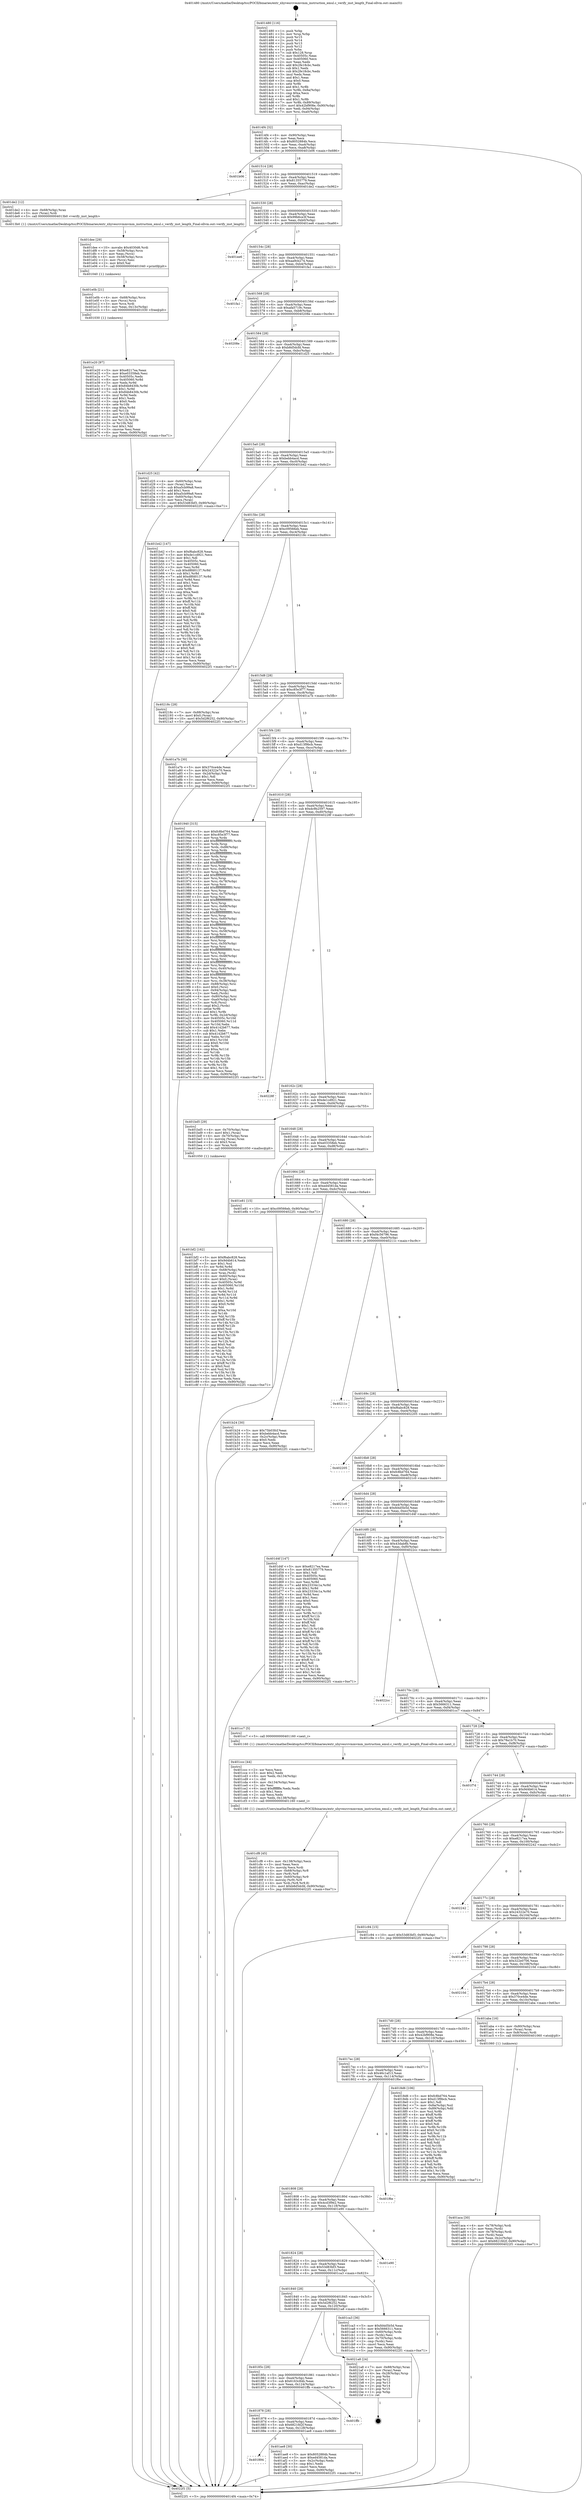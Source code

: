 digraph "0x401480" {
  label = "0x401480 (/mnt/c/Users/mathe/Desktop/tcc/POCII/binaries/extr_xhyvesrcvmmvmm_instruction_emul.c_verify_inst_length_Final-ollvm.out::main(0))"
  labelloc = "t"
  node[shape=record]

  Entry [label="",width=0.3,height=0.3,shape=circle,fillcolor=black,style=filled]
  "0x4014f4" [label="{
     0x4014f4 [32]\l
     | [instrs]\l
     &nbsp;&nbsp;0x4014f4 \<+6\>: mov -0x90(%rbp),%eax\l
     &nbsp;&nbsp;0x4014fa \<+2\>: mov %eax,%ecx\l
     &nbsp;&nbsp;0x4014fc \<+6\>: sub $0x8052884b,%ecx\l
     &nbsp;&nbsp;0x401502 \<+6\>: mov %eax,-0xa4(%rbp)\l
     &nbsp;&nbsp;0x401508 \<+6\>: mov %ecx,-0xa8(%rbp)\l
     &nbsp;&nbsp;0x40150e \<+6\>: je 0000000000401b06 \<main+0x686\>\l
  }"]
  "0x401b06" [label="{
     0x401b06\l
  }", style=dashed]
  "0x401514" [label="{
     0x401514 [28]\l
     | [instrs]\l
     &nbsp;&nbsp;0x401514 \<+5\>: jmp 0000000000401519 \<main+0x99\>\l
     &nbsp;&nbsp;0x401519 \<+6\>: mov -0xa4(%rbp),%eax\l
     &nbsp;&nbsp;0x40151f \<+5\>: sub $0x81355779,%eax\l
     &nbsp;&nbsp;0x401524 \<+6\>: mov %eax,-0xac(%rbp)\l
     &nbsp;&nbsp;0x40152a \<+6\>: je 0000000000401de2 \<main+0x962\>\l
  }"]
  Exit [label="",width=0.3,height=0.3,shape=circle,fillcolor=black,style=filled,peripheries=2]
  "0x401de2" [label="{
     0x401de2 [12]\l
     | [instrs]\l
     &nbsp;&nbsp;0x401de2 \<+4\>: mov -0x68(%rbp),%rax\l
     &nbsp;&nbsp;0x401de6 \<+3\>: mov (%rax),%rdi\l
     &nbsp;&nbsp;0x401de9 \<+5\>: call 00000000004013b0 \<verify_inst_length\>\l
     | [calls]\l
     &nbsp;&nbsp;0x4013b0 \{1\} (/mnt/c/Users/mathe/Desktop/tcc/POCII/binaries/extr_xhyvesrcvmmvmm_instruction_emul.c_verify_inst_length_Final-ollvm.out::verify_inst_length)\l
  }"]
  "0x401530" [label="{
     0x401530 [28]\l
     | [instrs]\l
     &nbsp;&nbsp;0x401530 \<+5\>: jmp 0000000000401535 \<main+0xb5\>\l
     &nbsp;&nbsp;0x401535 \<+6\>: mov -0xa4(%rbp),%eax\l
     &nbsp;&nbsp;0x40153b \<+5\>: sub $0x99b6ce3f,%eax\l
     &nbsp;&nbsp;0x401540 \<+6\>: mov %eax,-0xb0(%rbp)\l
     &nbsp;&nbsp;0x401546 \<+6\>: je 0000000000401ee6 \<main+0xa66\>\l
  }"]
  "0x401e20" [label="{
     0x401e20 [97]\l
     | [instrs]\l
     &nbsp;&nbsp;0x401e20 \<+5\>: mov $0xe8217ea,%eax\l
     &nbsp;&nbsp;0x401e25 \<+5\>: mov $0xe03358eb,%esi\l
     &nbsp;&nbsp;0x401e2a \<+7\>: mov 0x40505c,%edx\l
     &nbsp;&nbsp;0x401e31 \<+8\>: mov 0x405060,%r8d\l
     &nbsp;&nbsp;0x401e39 \<+3\>: mov %edx,%r9d\l
     &nbsp;&nbsp;0x401e3c \<+7\>: add $0x84b8430b,%r9d\l
     &nbsp;&nbsp;0x401e43 \<+4\>: sub $0x1,%r9d\l
     &nbsp;&nbsp;0x401e47 \<+7\>: sub $0x84b8430b,%r9d\l
     &nbsp;&nbsp;0x401e4e \<+4\>: imul %r9d,%edx\l
     &nbsp;&nbsp;0x401e52 \<+3\>: and $0x1,%edx\l
     &nbsp;&nbsp;0x401e55 \<+3\>: cmp $0x0,%edx\l
     &nbsp;&nbsp;0x401e58 \<+4\>: sete %r10b\l
     &nbsp;&nbsp;0x401e5c \<+4\>: cmp $0xa,%r8d\l
     &nbsp;&nbsp;0x401e60 \<+4\>: setl %r11b\l
     &nbsp;&nbsp;0x401e64 \<+3\>: mov %r10b,%bl\l
     &nbsp;&nbsp;0x401e67 \<+3\>: and %r11b,%bl\l
     &nbsp;&nbsp;0x401e6a \<+3\>: xor %r11b,%r10b\l
     &nbsp;&nbsp;0x401e6d \<+3\>: or %r10b,%bl\l
     &nbsp;&nbsp;0x401e70 \<+3\>: test $0x1,%bl\l
     &nbsp;&nbsp;0x401e73 \<+3\>: cmovne %esi,%eax\l
     &nbsp;&nbsp;0x401e76 \<+6\>: mov %eax,-0x90(%rbp)\l
     &nbsp;&nbsp;0x401e7c \<+5\>: jmp 00000000004022f1 \<main+0xe71\>\l
  }"]
  "0x401ee6" [label="{
     0x401ee6\l
  }", style=dashed]
  "0x40154c" [label="{
     0x40154c [28]\l
     | [instrs]\l
     &nbsp;&nbsp;0x40154c \<+5\>: jmp 0000000000401551 \<main+0xd1\>\l
     &nbsp;&nbsp;0x401551 \<+6\>: mov -0xa4(%rbp),%eax\l
     &nbsp;&nbsp;0x401557 \<+5\>: sub $0xaa9cb274,%eax\l
     &nbsp;&nbsp;0x40155c \<+6\>: mov %eax,-0xb4(%rbp)\l
     &nbsp;&nbsp;0x401562 \<+6\>: je 0000000000401fa1 \<main+0xb21\>\l
  }"]
  "0x401e0b" [label="{
     0x401e0b [21]\l
     | [instrs]\l
     &nbsp;&nbsp;0x401e0b \<+4\>: mov -0x68(%rbp),%rcx\l
     &nbsp;&nbsp;0x401e0f \<+3\>: mov (%rcx),%rcx\l
     &nbsp;&nbsp;0x401e12 \<+3\>: mov %rcx,%rdi\l
     &nbsp;&nbsp;0x401e15 \<+6\>: mov %eax,-0x13c(%rbp)\l
     &nbsp;&nbsp;0x401e1b \<+5\>: call 0000000000401030 \<free@plt\>\l
     | [calls]\l
     &nbsp;&nbsp;0x401030 \{1\} (unknown)\l
  }"]
  "0x401fa1" [label="{
     0x401fa1\l
  }", style=dashed]
  "0x401568" [label="{
     0x401568 [28]\l
     | [instrs]\l
     &nbsp;&nbsp;0x401568 \<+5\>: jmp 000000000040156d \<main+0xed\>\l
     &nbsp;&nbsp;0x40156d \<+6\>: mov -0xa4(%rbp),%eax\l
     &nbsp;&nbsp;0x401573 \<+5\>: sub $0xafa5719c,%eax\l
     &nbsp;&nbsp;0x401578 \<+6\>: mov %eax,-0xb8(%rbp)\l
     &nbsp;&nbsp;0x40157e \<+6\>: je 000000000040208e \<main+0xc0e\>\l
  }"]
  "0x401dee" [label="{
     0x401dee [29]\l
     | [instrs]\l
     &nbsp;&nbsp;0x401dee \<+10\>: movabs $0x4030d6,%rdi\l
     &nbsp;&nbsp;0x401df8 \<+4\>: mov -0x58(%rbp),%rcx\l
     &nbsp;&nbsp;0x401dfc \<+2\>: mov %eax,(%rcx)\l
     &nbsp;&nbsp;0x401dfe \<+4\>: mov -0x58(%rbp),%rcx\l
     &nbsp;&nbsp;0x401e02 \<+2\>: mov (%rcx),%esi\l
     &nbsp;&nbsp;0x401e04 \<+2\>: mov $0x0,%al\l
     &nbsp;&nbsp;0x401e06 \<+5\>: call 0000000000401040 \<printf@plt\>\l
     | [calls]\l
     &nbsp;&nbsp;0x401040 \{1\} (unknown)\l
  }"]
  "0x40208e" [label="{
     0x40208e\l
  }", style=dashed]
  "0x401584" [label="{
     0x401584 [28]\l
     | [instrs]\l
     &nbsp;&nbsp;0x401584 \<+5\>: jmp 0000000000401589 \<main+0x109\>\l
     &nbsp;&nbsp;0x401589 \<+6\>: mov -0xa4(%rbp),%eax\l
     &nbsp;&nbsp;0x40158f \<+5\>: sub $0xb8d5dcfd,%eax\l
     &nbsp;&nbsp;0x401594 \<+6\>: mov %eax,-0xbc(%rbp)\l
     &nbsp;&nbsp;0x40159a \<+6\>: je 0000000000401d25 \<main+0x8a5\>\l
  }"]
  "0x401cf8" [label="{
     0x401cf8 [45]\l
     | [instrs]\l
     &nbsp;&nbsp;0x401cf8 \<+6\>: mov -0x138(%rbp),%ecx\l
     &nbsp;&nbsp;0x401cfe \<+3\>: imul %eax,%ecx\l
     &nbsp;&nbsp;0x401d01 \<+3\>: movslq %ecx,%rdi\l
     &nbsp;&nbsp;0x401d04 \<+4\>: mov -0x68(%rbp),%r8\l
     &nbsp;&nbsp;0x401d08 \<+3\>: mov (%r8),%r8\l
     &nbsp;&nbsp;0x401d0b \<+4\>: mov -0x60(%rbp),%r9\l
     &nbsp;&nbsp;0x401d0f \<+3\>: movslq (%r9),%r9\l
     &nbsp;&nbsp;0x401d12 \<+4\>: mov %rdi,(%r8,%r9,8)\l
     &nbsp;&nbsp;0x401d16 \<+10\>: movl $0xb8d5dcfd,-0x90(%rbp)\l
     &nbsp;&nbsp;0x401d20 \<+5\>: jmp 00000000004022f1 \<main+0xe71\>\l
  }"]
  "0x401d25" [label="{
     0x401d25 [42]\l
     | [instrs]\l
     &nbsp;&nbsp;0x401d25 \<+4\>: mov -0x60(%rbp),%rax\l
     &nbsp;&nbsp;0x401d29 \<+2\>: mov (%rax),%ecx\l
     &nbsp;&nbsp;0x401d2b \<+6\>: sub $0xa5cb99a8,%ecx\l
     &nbsp;&nbsp;0x401d31 \<+3\>: add $0x1,%ecx\l
     &nbsp;&nbsp;0x401d34 \<+6\>: add $0xa5cb99a8,%ecx\l
     &nbsp;&nbsp;0x401d3a \<+4\>: mov -0x60(%rbp),%rax\l
     &nbsp;&nbsp;0x401d3e \<+2\>: mov %ecx,(%rax)\l
     &nbsp;&nbsp;0x401d40 \<+10\>: movl $0x53d83bf3,-0x90(%rbp)\l
     &nbsp;&nbsp;0x401d4a \<+5\>: jmp 00000000004022f1 \<main+0xe71\>\l
  }"]
  "0x4015a0" [label="{
     0x4015a0 [28]\l
     | [instrs]\l
     &nbsp;&nbsp;0x4015a0 \<+5\>: jmp 00000000004015a5 \<main+0x125\>\l
     &nbsp;&nbsp;0x4015a5 \<+6\>: mov -0xa4(%rbp),%eax\l
     &nbsp;&nbsp;0x4015ab \<+5\>: sub $0xbebb4acd,%eax\l
     &nbsp;&nbsp;0x4015b0 \<+6\>: mov %eax,-0xc0(%rbp)\l
     &nbsp;&nbsp;0x4015b6 \<+6\>: je 0000000000401b42 \<main+0x6c2\>\l
  }"]
  "0x401ccc" [label="{
     0x401ccc [44]\l
     | [instrs]\l
     &nbsp;&nbsp;0x401ccc \<+2\>: xor %ecx,%ecx\l
     &nbsp;&nbsp;0x401cce \<+5\>: mov $0x2,%edx\l
     &nbsp;&nbsp;0x401cd3 \<+6\>: mov %edx,-0x134(%rbp)\l
     &nbsp;&nbsp;0x401cd9 \<+1\>: cltd\l
     &nbsp;&nbsp;0x401cda \<+6\>: mov -0x134(%rbp),%esi\l
     &nbsp;&nbsp;0x401ce0 \<+2\>: idiv %esi\l
     &nbsp;&nbsp;0x401ce2 \<+6\>: imul $0xfffffffe,%edx,%edx\l
     &nbsp;&nbsp;0x401ce8 \<+3\>: sub $0x1,%ecx\l
     &nbsp;&nbsp;0x401ceb \<+2\>: sub %ecx,%edx\l
     &nbsp;&nbsp;0x401ced \<+6\>: mov %edx,-0x138(%rbp)\l
     &nbsp;&nbsp;0x401cf3 \<+5\>: call 0000000000401160 \<next_i\>\l
     | [calls]\l
     &nbsp;&nbsp;0x401160 \{1\} (/mnt/c/Users/mathe/Desktop/tcc/POCII/binaries/extr_xhyvesrcvmmvmm_instruction_emul.c_verify_inst_length_Final-ollvm.out::next_i)\l
  }"]
  "0x401b42" [label="{
     0x401b42 [147]\l
     | [instrs]\l
     &nbsp;&nbsp;0x401b42 \<+5\>: mov $0xf6abc828,%eax\l
     &nbsp;&nbsp;0x401b47 \<+5\>: mov $0xde1cd921,%ecx\l
     &nbsp;&nbsp;0x401b4c \<+2\>: mov $0x1,%dl\l
     &nbsp;&nbsp;0x401b4e \<+7\>: mov 0x40505c,%esi\l
     &nbsp;&nbsp;0x401b55 \<+7\>: mov 0x405060,%edi\l
     &nbsp;&nbsp;0x401b5c \<+3\>: mov %esi,%r8d\l
     &nbsp;&nbsp;0x401b5f \<+7\>: sub $0xd8fd0137,%r8d\l
     &nbsp;&nbsp;0x401b66 \<+4\>: sub $0x1,%r8d\l
     &nbsp;&nbsp;0x401b6a \<+7\>: add $0xd8fd0137,%r8d\l
     &nbsp;&nbsp;0x401b71 \<+4\>: imul %r8d,%esi\l
     &nbsp;&nbsp;0x401b75 \<+3\>: and $0x1,%esi\l
     &nbsp;&nbsp;0x401b78 \<+3\>: cmp $0x0,%esi\l
     &nbsp;&nbsp;0x401b7b \<+4\>: sete %r9b\l
     &nbsp;&nbsp;0x401b7f \<+3\>: cmp $0xa,%edi\l
     &nbsp;&nbsp;0x401b82 \<+4\>: setl %r10b\l
     &nbsp;&nbsp;0x401b86 \<+3\>: mov %r9b,%r11b\l
     &nbsp;&nbsp;0x401b89 \<+4\>: xor $0xff,%r11b\l
     &nbsp;&nbsp;0x401b8d \<+3\>: mov %r10b,%bl\l
     &nbsp;&nbsp;0x401b90 \<+3\>: xor $0xff,%bl\l
     &nbsp;&nbsp;0x401b93 \<+3\>: xor $0x0,%dl\l
     &nbsp;&nbsp;0x401b96 \<+3\>: mov %r11b,%r14b\l
     &nbsp;&nbsp;0x401b99 \<+4\>: and $0x0,%r14b\l
     &nbsp;&nbsp;0x401b9d \<+3\>: and %dl,%r9b\l
     &nbsp;&nbsp;0x401ba0 \<+3\>: mov %bl,%r15b\l
     &nbsp;&nbsp;0x401ba3 \<+4\>: and $0x0,%r15b\l
     &nbsp;&nbsp;0x401ba7 \<+3\>: and %dl,%r10b\l
     &nbsp;&nbsp;0x401baa \<+3\>: or %r9b,%r14b\l
     &nbsp;&nbsp;0x401bad \<+3\>: or %r10b,%r15b\l
     &nbsp;&nbsp;0x401bb0 \<+3\>: xor %r15b,%r14b\l
     &nbsp;&nbsp;0x401bb3 \<+3\>: or %bl,%r11b\l
     &nbsp;&nbsp;0x401bb6 \<+4\>: xor $0xff,%r11b\l
     &nbsp;&nbsp;0x401bba \<+3\>: or $0x0,%dl\l
     &nbsp;&nbsp;0x401bbd \<+3\>: and %dl,%r11b\l
     &nbsp;&nbsp;0x401bc0 \<+3\>: or %r11b,%r14b\l
     &nbsp;&nbsp;0x401bc3 \<+4\>: test $0x1,%r14b\l
     &nbsp;&nbsp;0x401bc7 \<+3\>: cmovne %ecx,%eax\l
     &nbsp;&nbsp;0x401bca \<+6\>: mov %eax,-0x90(%rbp)\l
     &nbsp;&nbsp;0x401bd0 \<+5\>: jmp 00000000004022f1 \<main+0xe71\>\l
  }"]
  "0x4015bc" [label="{
     0x4015bc [28]\l
     | [instrs]\l
     &nbsp;&nbsp;0x4015bc \<+5\>: jmp 00000000004015c1 \<main+0x141\>\l
     &nbsp;&nbsp;0x4015c1 \<+6\>: mov -0xa4(%rbp),%eax\l
     &nbsp;&nbsp;0x4015c7 \<+5\>: sub $0xc09566eb,%eax\l
     &nbsp;&nbsp;0x4015cc \<+6\>: mov %eax,-0xc4(%rbp)\l
     &nbsp;&nbsp;0x4015d2 \<+6\>: je 000000000040218c \<main+0xd0c\>\l
  }"]
  "0x401bf2" [label="{
     0x401bf2 [162]\l
     | [instrs]\l
     &nbsp;&nbsp;0x401bf2 \<+5\>: mov $0xf6abc828,%ecx\l
     &nbsp;&nbsp;0x401bf7 \<+5\>: mov $0x9d4b614,%edx\l
     &nbsp;&nbsp;0x401bfc \<+3\>: mov $0x1,%sil\l
     &nbsp;&nbsp;0x401bff \<+3\>: xor %r8d,%r8d\l
     &nbsp;&nbsp;0x401c02 \<+4\>: mov -0x68(%rbp),%rdi\l
     &nbsp;&nbsp;0x401c06 \<+3\>: mov %rax,(%rdi)\l
     &nbsp;&nbsp;0x401c09 \<+4\>: mov -0x60(%rbp),%rax\l
     &nbsp;&nbsp;0x401c0d \<+6\>: movl $0x0,(%rax)\l
     &nbsp;&nbsp;0x401c13 \<+8\>: mov 0x40505c,%r9d\l
     &nbsp;&nbsp;0x401c1b \<+8\>: mov 0x405060,%r10d\l
     &nbsp;&nbsp;0x401c23 \<+4\>: sub $0x1,%r8d\l
     &nbsp;&nbsp;0x401c27 \<+3\>: mov %r9d,%r11d\l
     &nbsp;&nbsp;0x401c2a \<+3\>: add %r8d,%r11d\l
     &nbsp;&nbsp;0x401c2d \<+4\>: imul %r11d,%r9d\l
     &nbsp;&nbsp;0x401c31 \<+4\>: and $0x1,%r9d\l
     &nbsp;&nbsp;0x401c35 \<+4\>: cmp $0x0,%r9d\l
     &nbsp;&nbsp;0x401c39 \<+3\>: sete %bl\l
     &nbsp;&nbsp;0x401c3c \<+4\>: cmp $0xa,%r10d\l
     &nbsp;&nbsp;0x401c40 \<+4\>: setl %r14b\l
     &nbsp;&nbsp;0x401c44 \<+3\>: mov %bl,%r15b\l
     &nbsp;&nbsp;0x401c47 \<+4\>: xor $0xff,%r15b\l
     &nbsp;&nbsp;0x401c4b \<+3\>: mov %r14b,%r12b\l
     &nbsp;&nbsp;0x401c4e \<+4\>: xor $0xff,%r12b\l
     &nbsp;&nbsp;0x401c52 \<+4\>: xor $0x0,%sil\l
     &nbsp;&nbsp;0x401c56 \<+3\>: mov %r15b,%r13b\l
     &nbsp;&nbsp;0x401c59 \<+4\>: and $0x0,%r13b\l
     &nbsp;&nbsp;0x401c5d \<+3\>: and %sil,%bl\l
     &nbsp;&nbsp;0x401c60 \<+3\>: mov %r12b,%al\l
     &nbsp;&nbsp;0x401c63 \<+2\>: and $0x0,%al\l
     &nbsp;&nbsp;0x401c65 \<+3\>: and %sil,%r14b\l
     &nbsp;&nbsp;0x401c68 \<+3\>: or %bl,%r13b\l
     &nbsp;&nbsp;0x401c6b \<+3\>: or %r14b,%al\l
     &nbsp;&nbsp;0x401c6e \<+3\>: xor %al,%r13b\l
     &nbsp;&nbsp;0x401c71 \<+3\>: or %r12b,%r15b\l
     &nbsp;&nbsp;0x401c74 \<+4\>: xor $0xff,%r15b\l
     &nbsp;&nbsp;0x401c78 \<+4\>: or $0x0,%sil\l
     &nbsp;&nbsp;0x401c7c \<+3\>: and %sil,%r15b\l
     &nbsp;&nbsp;0x401c7f \<+3\>: or %r15b,%r13b\l
     &nbsp;&nbsp;0x401c82 \<+4\>: test $0x1,%r13b\l
     &nbsp;&nbsp;0x401c86 \<+3\>: cmovne %edx,%ecx\l
     &nbsp;&nbsp;0x401c89 \<+6\>: mov %ecx,-0x90(%rbp)\l
     &nbsp;&nbsp;0x401c8f \<+5\>: jmp 00000000004022f1 \<main+0xe71\>\l
  }"]
  "0x40218c" [label="{
     0x40218c [28]\l
     | [instrs]\l
     &nbsp;&nbsp;0x40218c \<+7\>: mov -0x88(%rbp),%rax\l
     &nbsp;&nbsp;0x402193 \<+6\>: movl $0x0,(%rax)\l
     &nbsp;&nbsp;0x402199 \<+10\>: movl $0x5d2f6252,-0x90(%rbp)\l
     &nbsp;&nbsp;0x4021a3 \<+5\>: jmp 00000000004022f1 \<main+0xe71\>\l
  }"]
  "0x4015d8" [label="{
     0x4015d8 [28]\l
     | [instrs]\l
     &nbsp;&nbsp;0x4015d8 \<+5\>: jmp 00000000004015dd \<main+0x15d\>\l
     &nbsp;&nbsp;0x4015dd \<+6\>: mov -0xa4(%rbp),%eax\l
     &nbsp;&nbsp;0x4015e3 \<+5\>: sub $0xc85e3f77,%eax\l
     &nbsp;&nbsp;0x4015e8 \<+6\>: mov %eax,-0xc8(%rbp)\l
     &nbsp;&nbsp;0x4015ee \<+6\>: je 0000000000401a7b \<main+0x5fb\>\l
  }"]
  "0x401894" [label="{
     0x401894\l
  }", style=dashed]
  "0x401a7b" [label="{
     0x401a7b [30]\l
     | [instrs]\l
     &nbsp;&nbsp;0x401a7b \<+5\>: mov $0x370ce4de,%eax\l
     &nbsp;&nbsp;0x401a80 \<+5\>: mov $0x24322e70,%ecx\l
     &nbsp;&nbsp;0x401a85 \<+3\>: mov -0x2d(%rbp),%dl\l
     &nbsp;&nbsp;0x401a88 \<+3\>: test $0x1,%dl\l
     &nbsp;&nbsp;0x401a8b \<+3\>: cmovne %ecx,%eax\l
     &nbsp;&nbsp;0x401a8e \<+6\>: mov %eax,-0x90(%rbp)\l
     &nbsp;&nbsp;0x401a94 \<+5\>: jmp 00000000004022f1 \<main+0xe71\>\l
  }"]
  "0x4015f4" [label="{
     0x4015f4 [28]\l
     | [instrs]\l
     &nbsp;&nbsp;0x4015f4 \<+5\>: jmp 00000000004015f9 \<main+0x179\>\l
     &nbsp;&nbsp;0x4015f9 \<+6\>: mov -0xa4(%rbp),%eax\l
     &nbsp;&nbsp;0x4015ff \<+5\>: sub $0xd13f9bcb,%eax\l
     &nbsp;&nbsp;0x401604 \<+6\>: mov %eax,-0xcc(%rbp)\l
     &nbsp;&nbsp;0x40160a \<+6\>: je 0000000000401940 \<main+0x4c0\>\l
  }"]
  "0x401ae8" [label="{
     0x401ae8 [30]\l
     | [instrs]\l
     &nbsp;&nbsp;0x401ae8 \<+5\>: mov $0x8052884b,%eax\l
     &nbsp;&nbsp;0x401aed \<+5\>: mov $0xed4581da,%ecx\l
     &nbsp;&nbsp;0x401af2 \<+3\>: mov -0x2c(%rbp),%edx\l
     &nbsp;&nbsp;0x401af5 \<+3\>: cmp $0x1,%edx\l
     &nbsp;&nbsp;0x401af8 \<+3\>: cmovl %ecx,%eax\l
     &nbsp;&nbsp;0x401afb \<+6\>: mov %eax,-0x90(%rbp)\l
     &nbsp;&nbsp;0x401b01 \<+5\>: jmp 00000000004022f1 \<main+0xe71\>\l
  }"]
  "0x401940" [label="{
     0x401940 [315]\l
     | [instrs]\l
     &nbsp;&nbsp;0x401940 \<+5\>: mov $0xfc8bd764,%eax\l
     &nbsp;&nbsp;0x401945 \<+5\>: mov $0xc85e3f77,%ecx\l
     &nbsp;&nbsp;0x40194a \<+3\>: mov %rsp,%rdx\l
     &nbsp;&nbsp;0x40194d \<+4\>: add $0xfffffffffffffff0,%rdx\l
     &nbsp;&nbsp;0x401951 \<+3\>: mov %rdx,%rsp\l
     &nbsp;&nbsp;0x401954 \<+7\>: mov %rdx,-0x88(%rbp)\l
     &nbsp;&nbsp;0x40195b \<+3\>: mov %rsp,%rdx\l
     &nbsp;&nbsp;0x40195e \<+4\>: add $0xfffffffffffffff0,%rdx\l
     &nbsp;&nbsp;0x401962 \<+3\>: mov %rdx,%rsp\l
     &nbsp;&nbsp;0x401965 \<+3\>: mov %rsp,%rsi\l
     &nbsp;&nbsp;0x401968 \<+4\>: add $0xfffffffffffffff0,%rsi\l
     &nbsp;&nbsp;0x40196c \<+3\>: mov %rsi,%rsp\l
     &nbsp;&nbsp;0x40196f \<+4\>: mov %rsi,-0x80(%rbp)\l
     &nbsp;&nbsp;0x401973 \<+3\>: mov %rsp,%rsi\l
     &nbsp;&nbsp;0x401976 \<+4\>: add $0xfffffffffffffff0,%rsi\l
     &nbsp;&nbsp;0x40197a \<+3\>: mov %rsi,%rsp\l
     &nbsp;&nbsp;0x40197d \<+4\>: mov %rsi,-0x78(%rbp)\l
     &nbsp;&nbsp;0x401981 \<+3\>: mov %rsp,%rsi\l
     &nbsp;&nbsp;0x401984 \<+4\>: add $0xfffffffffffffff0,%rsi\l
     &nbsp;&nbsp;0x401988 \<+3\>: mov %rsi,%rsp\l
     &nbsp;&nbsp;0x40198b \<+4\>: mov %rsi,-0x70(%rbp)\l
     &nbsp;&nbsp;0x40198f \<+3\>: mov %rsp,%rsi\l
     &nbsp;&nbsp;0x401992 \<+4\>: add $0xfffffffffffffff0,%rsi\l
     &nbsp;&nbsp;0x401996 \<+3\>: mov %rsi,%rsp\l
     &nbsp;&nbsp;0x401999 \<+4\>: mov %rsi,-0x68(%rbp)\l
     &nbsp;&nbsp;0x40199d \<+3\>: mov %rsp,%rsi\l
     &nbsp;&nbsp;0x4019a0 \<+4\>: add $0xfffffffffffffff0,%rsi\l
     &nbsp;&nbsp;0x4019a4 \<+3\>: mov %rsi,%rsp\l
     &nbsp;&nbsp;0x4019a7 \<+4\>: mov %rsi,-0x60(%rbp)\l
     &nbsp;&nbsp;0x4019ab \<+3\>: mov %rsp,%rsi\l
     &nbsp;&nbsp;0x4019ae \<+4\>: add $0xfffffffffffffff0,%rsi\l
     &nbsp;&nbsp;0x4019b2 \<+3\>: mov %rsi,%rsp\l
     &nbsp;&nbsp;0x4019b5 \<+4\>: mov %rsi,-0x58(%rbp)\l
     &nbsp;&nbsp;0x4019b9 \<+3\>: mov %rsp,%rsi\l
     &nbsp;&nbsp;0x4019bc \<+4\>: add $0xfffffffffffffff0,%rsi\l
     &nbsp;&nbsp;0x4019c0 \<+3\>: mov %rsi,%rsp\l
     &nbsp;&nbsp;0x4019c3 \<+4\>: mov %rsi,-0x50(%rbp)\l
     &nbsp;&nbsp;0x4019c7 \<+3\>: mov %rsp,%rsi\l
     &nbsp;&nbsp;0x4019ca \<+4\>: add $0xfffffffffffffff0,%rsi\l
     &nbsp;&nbsp;0x4019ce \<+3\>: mov %rsi,%rsp\l
     &nbsp;&nbsp;0x4019d1 \<+4\>: mov %rsi,-0x48(%rbp)\l
     &nbsp;&nbsp;0x4019d5 \<+3\>: mov %rsp,%rsi\l
     &nbsp;&nbsp;0x4019d8 \<+4\>: add $0xfffffffffffffff0,%rsi\l
     &nbsp;&nbsp;0x4019dc \<+3\>: mov %rsi,%rsp\l
     &nbsp;&nbsp;0x4019df \<+4\>: mov %rsi,-0x40(%rbp)\l
     &nbsp;&nbsp;0x4019e3 \<+3\>: mov %rsp,%rsi\l
     &nbsp;&nbsp;0x4019e6 \<+4\>: add $0xfffffffffffffff0,%rsi\l
     &nbsp;&nbsp;0x4019ea \<+3\>: mov %rsi,%rsp\l
     &nbsp;&nbsp;0x4019ed \<+4\>: mov %rsi,-0x38(%rbp)\l
     &nbsp;&nbsp;0x4019f1 \<+7\>: mov -0x88(%rbp),%rsi\l
     &nbsp;&nbsp;0x4019f8 \<+6\>: movl $0x0,(%rsi)\l
     &nbsp;&nbsp;0x4019fe \<+6\>: mov -0x94(%rbp),%edi\l
     &nbsp;&nbsp;0x401a04 \<+2\>: mov %edi,(%rdx)\l
     &nbsp;&nbsp;0x401a06 \<+4\>: mov -0x80(%rbp),%rsi\l
     &nbsp;&nbsp;0x401a0a \<+7\>: mov -0xa0(%rbp),%r8\l
     &nbsp;&nbsp;0x401a11 \<+3\>: mov %r8,(%rsi)\l
     &nbsp;&nbsp;0x401a14 \<+3\>: cmpl $0x2,(%rdx)\l
     &nbsp;&nbsp;0x401a17 \<+4\>: setne %r9b\l
     &nbsp;&nbsp;0x401a1b \<+4\>: and $0x1,%r9b\l
     &nbsp;&nbsp;0x401a1f \<+4\>: mov %r9b,-0x2d(%rbp)\l
     &nbsp;&nbsp;0x401a23 \<+8\>: mov 0x40505c,%r10d\l
     &nbsp;&nbsp;0x401a2b \<+8\>: mov 0x405060,%r11d\l
     &nbsp;&nbsp;0x401a33 \<+3\>: mov %r10d,%ebx\l
     &nbsp;&nbsp;0x401a36 \<+6\>: add $0x4142b677,%ebx\l
     &nbsp;&nbsp;0x401a3c \<+3\>: sub $0x1,%ebx\l
     &nbsp;&nbsp;0x401a3f \<+6\>: sub $0x4142b677,%ebx\l
     &nbsp;&nbsp;0x401a45 \<+4\>: imul %ebx,%r10d\l
     &nbsp;&nbsp;0x401a49 \<+4\>: and $0x1,%r10d\l
     &nbsp;&nbsp;0x401a4d \<+4\>: cmp $0x0,%r10d\l
     &nbsp;&nbsp;0x401a51 \<+4\>: sete %r9b\l
     &nbsp;&nbsp;0x401a55 \<+4\>: cmp $0xa,%r11d\l
     &nbsp;&nbsp;0x401a59 \<+4\>: setl %r14b\l
     &nbsp;&nbsp;0x401a5d \<+3\>: mov %r9b,%r15b\l
     &nbsp;&nbsp;0x401a60 \<+3\>: and %r14b,%r15b\l
     &nbsp;&nbsp;0x401a63 \<+3\>: xor %r14b,%r9b\l
     &nbsp;&nbsp;0x401a66 \<+3\>: or %r9b,%r15b\l
     &nbsp;&nbsp;0x401a69 \<+4\>: test $0x1,%r15b\l
     &nbsp;&nbsp;0x401a6d \<+3\>: cmovne %ecx,%eax\l
     &nbsp;&nbsp;0x401a70 \<+6\>: mov %eax,-0x90(%rbp)\l
     &nbsp;&nbsp;0x401a76 \<+5\>: jmp 00000000004022f1 \<main+0xe71\>\l
  }"]
  "0x401610" [label="{
     0x401610 [28]\l
     | [instrs]\l
     &nbsp;&nbsp;0x401610 \<+5\>: jmp 0000000000401615 \<main+0x195\>\l
     &nbsp;&nbsp;0x401615 \<+6\>: mov -0xa4(%rbp),%eax\l
     &nbsp;&nbsp;0x40161b \<+5\>: sub $0xdc9b2597,%eax\l
     &nbsp;&nbsp;0x401620 \<+6\>: mov %eax,-0xd0(%rbp)\l
     &nbsp;&nbsp;0x401626 \<+6\>: je 000000000040228f \<main+0xe0f\>\l
  }"]
  "0x401878" [label="{
     0x401878 [28]\l
     | [instrs]\l
     &nbsp;&nbsp;0x401878 \<+5\>: jmp 000000000040187d \<main+0x3fd\>\l
     &nbsp;&nbsp;0x40187d \<+6\>: mov -0xa4(%rbp),%eax\l
     &nbsp;&nbsp;0x401883 \<+5\>: sub $0x6821fd2f,%eax\l
     &nbsp;&nbsp;0x401888 \<+6\>: mov %eax,-0x128(%rbp)\l
     &nbsp;&nbsp;0x40188e \<+6\>: je 0000000000401ae8 \<main+0x668\>\l
  }"]
  "0x40228f" [label="{
     0x40228f\l
  }", style=dashed]
  "0x40162c" [label="{
     0x40162c [28]\l
     | [instrs]\l
     &nbsp;&nbsp;0x40162c \<+5\>: jmp 0000000000401631 \<main+0x1b1\>\l
     &nbsp;&nbsp;0x401631 \<+6\>: mov -0xa4(%rbp),%eax\l
     &nbsp;&nbsp;0x401637 \<+5\>: sub $0xde1cd921,%eax\l
     &nbsp;&nbsp;0x40163c \<+6\>: mov %eax,-0xd4(%rbp)\l
     &nbsp;&nbsp;0x401642 \<+6\>: je 0000000000401bd5 \<main+0x755\>\l
  }"]
  "0x401ffb" [label="{
     0x401ffb\l
  }", style=dashed]
  "0x401bd5" [label="{
     0x401bd5 [29]\l
     | [instrs]\l
     &nbsp;&nbsp;0x401bd5 \<+4\>: mov -0x70(%rbp),%rax\l
     &nbsp;&nbsp;0x401bd9 \<+6\>: movl $0x1,(%rax)\l
     &nbsp;&nbsp;0x401bdf \<+4\>: mov -0x70(%rbp),%rax\l
     &nbsp;&nbsp;0x401be3 \<+3\>: movslq (%rax),%rax\l
     &nbsp;&nbsp;0x401be6 \<+4\>: shl $0x3,%rax\l
     &nbsp;&nbsp;0x401bea \<+3\>: mov %rax,%rdi\l
     &nbsp;&nbsp;0x401bed \<+5\>: call 0000000000401050 \<malloc@plt\>\l
     | [calls]\l
     &nbsp;&nbsp;0x401050 \{1\} (unknown)\l
  }"]
  "0x401648" [label="{
     0x401648 [28]\l
     | [instrs]\l
     &nbsp;&nbsp;0x401648 \<+5\>: jmp 000000000040164d \<main+0x1cd\>\l
     &nbsp;&nbsp;0x40164d \<+6\>: mov -0xa4(%rbp),%eax\l
     &nbsp;&nbsp;0x401653 \<+5\>: sub $0xe03358eb,%eax\l
     &nbsp;&nbsp;0x401658 \<+6\>: mov %eax,-0xd8(%rbp)\l
     &nbsp;&nbsp;0x40165e \<+6\>: je 0000000000401e81 \<main+0xa01\>\l
  }"]
  "0x40185c" [label="{
     0x40185c [28]\l
     | [instrs]\l
     &nbsp;&nbsp;0x40185c \<+5\>: jmp 0000000000401861 \<main+0x3e1\>\l
     &nbsp;&nbsp;0x401861 \<+6\>: mov -0xa4(%rbp),%eax\l
     &nbsp;&nbsp;0x401867 \<+5\>: sub $0x6163c84b,%eax\l
     &nbsp;&nbsp;0x40186c \<+6\>: mov %eax,-0x124(%rbp)\l
     &nbsp;&nbsp;0x401872 \<+6\>: je 0000000000401ffb \<main+0xb7b\>\l
  }"]
  "0x401e81" [label="{
     0x401e81 [15]\l
     | [instrs]\l
     &nbsp;&nbsp;0x401e81 \<+10\>: movl $0xc09566eb,-0x90(%rbp)\l
     &nbsp;&nbsp;0x401e8b \<+5\>: jmp 00000000004022f1 \<main+0xe71\>\l
  }"]
  "0x401664" [label="{
     0x401664 [28]\l
     | [instrs]\l
     &nbsp;&nbsp;0x401664 \<+5\>: jmp 0000000000401669 \<main+0x1e9\>\l
     &nbsp;&nbsp;0x401669 \<+6\>: mov -0xa4(%rbp),%eax\l
     &nbsp;&nbsp;0x40166f \<+5\>: sub $0xed4581da,%eax\l
     &nbsp;&nbsp;0x401674 \<+6\>: mov %eax,-0xdc(%rbp)\l
     &nbsp;&nbsp;0x40167a \<+6\>: je 0000000000401b24 \<main+0x6a4\>\l
  }"]
  "0x4021a8" [label="{
     0x4021a8 [24]\l
     | [instrs]\l
     &nbsp;&nbsp;0x4021a8 \<+7\>: mov -0x88(%rbp),%rax\l
     &nbsp;&nbsp;0x4021af \<+2\>: mov (%rax),%eax\l
     &nbsp;&nbsp;0x4021b1 \<+4\>: lea -0x28(%rbp),%rsp\l
     &nbsp;&nbsp;0x4021b5 \<+1\>: pop %rbx\l
     &nbsp;&nbsp;0x4021b6 \<+2\>: pop %r12\l
     &nbsp;&nbsp;0x4021b8 \<+2\>: pop %r13\l
     &nbsp;&nbsp;0x4021ba \<+2\>: pop %r14\l
     &nbsp;&nbsp;0x4021bc \<+2\>: pop %r15\l
     &nbsp;&nbsp;0x4021be \<+1\>: pop %rbp\l
     &nbsp;&nbsp;0x4021bf \<+1\>: ret\l
  }"]
  "0x401b24" [label="{
     0x401b24 [30]\l
     | [instrs]\l
     &nbsp;&nbsp;0x401b24 \<+5\>: mov $0x75b03fcf,%eax\l
     &nbsp;&nbsp;0x401b29 \<+5\>: mov $0xbebb4acd,%ecx\l
     &nbsp;&nbsp;0x401b2e \<+3\>: mov -0x2c(%rbp),%edx\l
     &nbsp;&nbsp;0x401b31 \<+3\>: cmp $0x0,%edx\l
     &nbsp;&nbsp;0x401b34 \<+3\>: cmove %ecx,%eax\l
     &nbsp;&nbsp;0x401b37 \<+6\>: mov %eax,-0x90(%rbp)\l
     &nbsp;&nbsp;0x401b3d \<+5\>: jmp 00000000004022f1 \<main+0xe71\>\l
  }"]
  "0x401680" [label="{
     0x401680 [28]\l
     | [instrs]\l
     &nbsp;&nbsp;0x401680 \<+5\>: jmp 0000000000401685 \<main+0x205\>\l
     &nbsp;&nbsp;0x401685 \<+6\>: mov -0xa4(%rbp),%eax\l
     &nbsp;&nbsp;0x40168b \<+5\>: sub $0xf4c56796,%eax\l
     &nbsp;&nbsp;0x401690 \<+6\>: mov %eax,-0xe0(%rbp)\l
     &nbsp;&nbsp;0x401696 \<+6\>: je 000000000040211c \<main+0xc9c\>\l
  }"]
  "0x401840" [label="{
     0x401840 [28]\l
     | [instrs]\l
     &nbsp;&nbsp;0x401840 \<+5\>: jmp 0000000000401845 \<main+0x3c5\>\l
     &nbsp;&nbsp;0x401845 \<+6\>: mov -0xa4(%rbp),%eax\l
     &nbsp;&nbsp;0x40184b \<+5\>: sub $0x5d2f6252,%eax\l
     &nbsp;&nbsp;0x401850 \<+6\>: mov %eax,-0x120(%rbp)\l
     &nbsp;&nbsp;0x401856 \<+6\>: je 00000000004021a8 \<main+0xd28\>\l
  }"]
  "0x40211c" [label="{
     0x40211c\l
  }", style=dashed]
  "0x40169c" [label="{
     0x40169c [28]\l
     | [instrs]\l
     &nbsp;&nbsp;0x40169c \<+5\>: jmp 00000000004016a1 \<main+0x221\>\l
     &nbsp;&nbsp;0x4016a1 \<+6\>: mov -0xa4(%rbp),%eax\l
     &nbsp;&nbsp;0x4016a7 \<+5\>: sub $0xf6abc828,%eax\l
     &nbsp;&nbsp;0x4016ac \<+6\>: mov %eax,-0xe4(%rbp)\l
     &nbsp;&nbsp;0x4016b2 \<+6\>: je 0000000000402205 \<main+0xd85\>\l
  }"]
  "0x401ca3" [label="{
     0x401ca3 [36]\l
     | [instrs]\l
     &nbsp;&nbsp;0x401ca3 \<+5\>: mov $0xfd4d5b5d,%eax\l
     &nbsp;&nbsp;0x401ca8 \<+5\>: mov $0x5666311,%ecx\l
     &nbsp;&nbsp;0x401cad \<+4\>: mov -0x60(%rbp),%rdx\l
     &nbsp;&nbsp;0x401cb1 \<+2\>: mov (%rdx),%esi\l
     &nbsp;&nbsp;0x401cb3 \<+4\>: mov -0x70(%rbp),%rdx\l
     &nbsp;&nbsp;0x401cb7 \<+2\>: cmp (%rdx),%esi\l
     &nbsp;&nbsp;0x401cb9 \<+3\>: cmovl %ecx,%eax\l
     &nbsp;&nbsp;0x401cbc \<+6\>: mov %eax,-0x90(%rbp)\l
     &nbsp;&nbsp;0x401cc2 \<+5\>: jmp 00000000004022f1 \<main+0xe71\>\l
  }"]
  "0x402205" [label="{
     0x402205\l
  }", style=dashed]
  "0x4016b8" [label="{
     0x4016b8 [28]\l
     | [instrs]\l
     &nbsp;&nbsp;0x4016b8 \<+5\>: jmp 00000000004016bd \<main+0x23d\>\l
     &nbsp;&nbsp;0x4016bd \<+6\>: mov -0xa4(%rbp),%eax\l
     &nbsp;&nbsp;0x4016c3 \<+5\>: sub $0xfc8bd764,%eax\l
     &nbsp;&nbsp;0x4016c8 \<+6\>: mov %eax,-0xe8(%rbp)\l
     &nbsp;&nbsp;0x4016ce \<+6\>: je 00000000004021c0 \<main+0xd40\>\l
  }"]
  "0x401824" [label="{
     0x401824 [28]\l
     | [instrs]\l
     &nbsp;&nbsp;0x401824 \<+5\>: jmp 0000000000401829 \<main+0x3a9\>\l
     &nbsp;&nbsp;0x401829 \<+6\>: mov -0xa4(%rbp),%eax\l
     &nbsp;&nbsp;0x40182f \<+5\>: sub $0x53d83bf3,%eax\l
     &nbsp;&nbsp;0x401834 \<+6\>: mov %eax,-0x11c(%rbp)\l
     &nbsp;&nbsp;0x40183a \<+6\>: je 0000000000401ca3 \<main+0x823\>\l
  }"]
  "0x4021c0" [label="{
     0x4021c0\l
  }", style=dashed]
  "0x4016d4" [label="{
     0x4016d4 [28]\l
     | [instrs]\l
     &nbsp;&nbsp;0x4016d4 \<+5\>: jmp 00000000004016d9 \<main+0x259\>\l
     &nbsp;&nbsp;0x4016d9 \<+6\>: mov -0xa4(%rbp),%eax\l
     &nbsp;&nbsp;0x4016df \<+5\>: sub $0xfd4d5b5d,%eax\l
     &nbsp;&nbsp;0x4016e4 \<+6\>: mov %eax,-0xec(%rbp)\l
     &nbsp;&nbsp;0x4016ea \<+6\>: je 0000000000401d4f \<main+0x8cf\>\l
  }"]
  "0x401e90" [label="{
     0x401e90\l
  }", style=dashed]
  "0x401d4f" [label="{
     0x401d4f [147]\l
     | [instrs]\l
     &nbsp;&nbsp;0x401d4f \<+5\>: mov $0xe8217ea,%eax\l
     &nbsp;&nbsp;0x401d54 \<+5\>: mov $0x81355779,%ecx\l
     &nbsp;&nbsp;0x401d59 \<+2\>: mov $0x1,%dl\l
     &nbsp;&nbsp;0x401d5b \<+7\>: mov 0x40505c,%esi\l
     &nbsp;&nbsp;0x401d62 \<+7\>: mov 0x405060,%edi\l
     &nbsp;&nbsp;0x401d69 \<+3\>: mov %esi,%r8d\l
     &nbsp;&nbsp;0x401d6c \<+7\>: add $0x23334c1a,%r8d\l
     &nbsp;&nbsp;0x401d73 \<+4\>: sub $0x1,%r8d\l
     &nbsp;&nbsp;0x401d77 \<+7\>: sub $0x23334c1a,%r8d\l
     &nbsp;&nbsp;0x401d7e \<+4\>: imul %r8d,%esi\l
     &nbsp;&nbsp;0x401d82 \<+3\>: and $0x1,%esi\l
     &nbsp;&nbsp;0x401d85 \<+3\>: cmp $0x0,%esi\l
     &nbsp;&nbsp;0x401d88 \<+4\>: sete %r9b\l
     &nbsp;&nbsp;0x401d8c \<+3\>: cmp $0xa,%edi\l
     &nbsp;&nbsp;0x401d8f \<+4\>: setl %r10b\l
     &nbsp;&nbsp;0x401d93 \<+3\>: mov %r9b,%r11b\l
     &nbsp;&nbsp;0x401d96 \<+4\>: xor $0xff,%r11b\l
     &nbsp;&nbsp;0x401d9a \<+3\>: mov %r10b,%bl\l
     &nbsp;&nbsp;0x401d9d \<+3\>: xor $0xff,%bl\l
     &nbsp;&nbsp;0x401da0 \<+3\>: xor $0x1,%dl\l
     &nbsp;&nbsp;0x401da3 \<+3\>: mov %r11b,%r14b\l
     &nbsp;&nbsp;0x401da6 \<+4\>: and $0xff,%r14b\l
     &nbsp;&nbsp;0x401daa \<+3\>: and %dl,%r9b\l
     &nbsp;&nbsp;0x401dad \<+3\>: mov %bl,%r15b\l
     &nbsp;&nbsp;0x401db0 \<+4\>: and $0xff,%r15b\l
     &nbsp;&nbsp;0x401db4 \<+3\>: and %dl,%r10b\l
     &nbsp;&nbsp;0x401db7 \<+3\>: or %r9b,%r14b\l
     &nbsp;&nbsp;0x401dba \<+3\>: or %r10b,%r15b\l
     &nbsp;&nbsp;0x401dbd \<+3\>: xor %r15b,%r14b\l
     &nbsp;&nbsp;0x401dc0 \<+3\>: or %bl,%r11b\l
     &nbsp;&nbsp;0x401dc3 \<+4\>: xor $0xff,%r11b\l
     &nbsp;&nbsp;0x401dc7 \<+3\>: or $0x1,%dl\l
     &nbsp;&nbsp;0x401dca \<+3\>: and %dl,%r11b\l
     &nbsp;&nbsp;0x401dcd \<+3\>: or %r11b,%r14b\l
     &nbsp;&nbsp;0x401dd0 \<+4\>: test $0x1,%r14b\l
     &nbsp;&nbsp;0x401dd4 \<+3\>: cmovne %ecx,%eax\l
     &nbsp;&nbsp;0x401dd7 \<+6\>: mov %eax,-0x90(%rbp)\l
     &nbsp;&nbsp;0x401ddd \<+5\>: jmp 00000000004022f1 \<main+0xe71\>\l
  }"]
  "0x4016f0" [label="{
     0x4016f0 [28]\l
     | [instrs]\l
     &nbsp;&nbsp;0x4016f0 \<+5\>: jmp 00000000004016f5 \<main+0x275\>\l
     &nbsp;&nbsp;0x4016f5 \<+6\>: mov -0xa4(%rbp),%eax\l
     &nbsp;&nbsp;0x4016fb \<+5\>: sub $0x43dab8b,%eax\l
     &nbsp;&nbsp;0x401700 \<+6\>: mov %eax,-0xf0(%rbp)\l
     &nbsp;&nbsp;0x401706 \<+6\>: je 00000000004022cc \<main+0xe4c\>\l
  }"]
  "0x401808" [label="{
     0x401808 [28]\l
     | [instrs]\l
     &nbsp;&nbsp;0x401808 \<+5\>: jmp 000000000040180d \<main+0x38d\>\l
     &nbsp;&nbsp;0x40180d \<+6\>: mov -0xa4(%rbp),%eax\l
     &nbsp;&nbsp;0x401813 \<+5\>: sub $0x4cd3f9e2,%eax\l
     &nbsp;&nbsp;0x401818 \<+6\>: mov %eax,-0x118(%rbp)\l
     &nbsp;&nbsp;0x40181e \<+6\>: je 0000000000401e90 \<main+0xa10\>\l
  }"]
  "0x4022cc" [label="{
     0x4022cc\l
  }", style=dashed]
  "0x40170c" [label="{
     0x40170c [28]\l
     | [instrs]\l
     &nbsp;&nbsp;0x40170c \<+5\>: jmp 0000000000401711 \<main+0x291\>\l
     &nbsp;&nbsp;0x401711 \<+6\>: mov -0xa4(%rbp),%eax\l
     &nbsp;&nbsp;0x401717 \<+5\>: sub $0x5666311,%eax\l
     &nbsp;&nbsp;0x40171c \<+6\>: mov %eax,-0xf4(%rbp)\l
     &nbsp;&nbsp;0x401722 \<+6\>: je 0000000000401cc7 \<main+0x847\>\l
  }"]
  "0x401f6e" [label="{
     0x401f6e\l
  }", style=dashed]
  "0x401cc7" [label="{
     0x401cc7 [5]\l
     | [instrs]\l
     &nbsp;&nbsp;0x401cc7 \<+5\>: call 0000000000401160 \<next_i\>\l
     | [calls]\l
     &nbsp;&nbsp;0x401160 \{1\} (/mnt/c/Users/mathe/Desktop/tcc/POCII/binaries/extr_xhyvesrcvmmvmm_instruction_emul.c_verify_inst_length_Final-ollvm.out::next_i)\l
  }"]
  "0x401728" [label="{
     0x401728 [28]\l
     | [instrs]\l
     &nbsp;&nbsp;0x401728 \<+5\>: jmp 000000000040172d \<main+0x2ad\>\l
     &nbsp;&nbsp;0x40172d \<+6\>: mov -0xa4(%rbp),%eax\l
     &nbsp;&nbsp;0x401733 \<+5\>: sub $0x78a1b70,%eax\l
     &nbsp;&nbsp;0x401738 \<+6\>: mov %eax,-0xf8(%rbp)\l
     &nbsp;&nbsp;0x40173e \<+6\>: je 0000000000401f7d \<main+0xafd\>\l
  }"]
  "0x401aca" [label="{
     0x401aca [30]\l
     | [instrs]\l
     &nbsp;&nbsp;0x401aca \<+4\>: mov -0x78(%rbp),%rdi\l
     &nbsp;&nbsp;0x401ace \<+2\>: mov %eax,(%rdi)\l
     &nbsp;&nbsp;0x401ad0 \<+4\>: mov -0x78(%rbp),%rdi\l
     &nbsp;&nbsp;0x401ad4 \<+2\>: mov (%rdi),%eax\l
     &nbsp;&nbsp;0x401ad6 \<+3\>: mov %eax,-0x2c(%rbp)\l
     &nbsp;&nbsp;0x401ad9 \<+10\>: movl $0x6821fd2f,-0x90(%rbp)\l
     &nbsp;&nbsp;0x401ae3 \<+5\>: jmp 00000000004022f1 \<main+0xe71\>\l
  }"]
  "0x401f7d" [label="{
     0x401f7d\l
  }", style=dashed]
  "0x401744" [label="{
     0x401744 [28]\l
     | [instrs]\l
     &nbsp;&nbsp;0x401744 \<+5\>: jmp 0000000000401749 \<main+0x2c9\>\l
     &nbsp;&nbsp;0x401749 \<+6\>: mov -0xa4(%rbp),%eax\l
     &nbsp;&nbsp;0x40174f \<+5\>: sub $0x9d4b614,%eax\l
     &nbsp;&nbsp;0x401754 \<+6\>: mov %eax,-0xfc(%rbp)\l
     &nbsp;&nbsp;0x40175a \<+6\>: je 0000000000401c94 \<main+0x814\>\l
  }"]
  "0x401480" [label="{
     0x401480 [116]\l
     | [instrs]\l
     &nbsp;&nbsp;0x401480 \<+1\>: push %rbp\l
     &nbsp;&nbsp;0x401481 \<+3\>: mov %rsp,%rbp\l
     &nbsp;&nbsp;0x401484 \<+2\>: push %r15\l
     &nbsp;&nbsp;0x401486 \<+2\>: push %r14\l
     &nbsp;&nbsp;0x401488 \<+2\>: push %r13\l
     &nbsp;&nbsp;0x40148a \<+2\>: push %r12\l
     &nbsp;&nbsp;0x40148c \<+1\>: push %rbx\l
     &nbsp;&nbsp;0x40148d \<+7\>: sub $0x128,%rsp\l
     &nbsp;&nbsp;0x401494 \<+7\>: mov 0x40505c,%eax\l
     &nbsp;&nbsp;0x40149b \<+7\>: mov 0x405060,%ecx\l
     &nbsp;&nbsp;0x4014a2 \<+2\>: mov %eax,%edx\l
     &nbsp;&nbsp;0x4014a4 \<+6\>: add $0x2fe18cbc,%edx\l
     &nbsp;&nbsp;0x4014aa \<+3\>: sub $0x1,%edx\l
     &nbsp;&nbsp;0x4014ad \<+6\>: sub $0x2fe18cbc,%edx\l
     &nbsp;&nbsp;0x4014b3 \<+3\>: imul %edx,%eax\l
     &nbsp;&nbsp;0x4014b6 \<+3\>: and $0x1,%eax\l
     &nbsp;&nbsp;0x4014b9 \<+3\>: cmp $0x0,%eax\l
     &nbsp;&nbsp;0x4014bc \<+4\>: sete %r8b\l
     &nbsp;&nbsp;0x4014c0 \<+4\>: and $0x1,%r8b\l
     &nbsp;&nbsp;0x4014c4 \<+7\>: mov %r8b,-0x8a(%rbp)\l
     &nbsp;&nbsp;0x4014cb \<+3\>: cmp $0xa,%ecx\l
     &nbsp;&nbsp;0x4014ce \<+4\>: setl %r8b\l
     &nbsp;&nbsp;0x4014d2 \<+4\>: and $0x1,%r8b\l
     &nbsp;&nbsp;0x4014d6 \<+7\>: mov %r8b,-0x89(%rbp)\l
     &nbsp;&nbsp;0x4014dd \<+10\>: movl $0x42bf908e,-0x90(%rbp)\l
     &nbsp;&nbsp;0x4014e7 \<+6\>: mov %edi,-0x94(%rbp)\l
     &nbsp;&nbsp;0x4014ed \<+7\>: mov %rsi,-0xa0(%rbp)\l
  }"]
  "0x401c94" [label="{
     0x401c94 [15]\l
     | [instrs]\l
     &nbsp;&nbsp;0x401c94 \<+10\>: movl $0x53d83bf3,-0x90(%rbp)\l
     &nbsp;&nbsp;0x401c9e \<+5\>: jmp 00000000004022f1 \<main+0xe71\>\l
  }"]
  "0x401760" [label="{
     0x401760 [28]\l
     | [instrs]\l
     &nbsp;&nbsp;0x401760 \<+5\>: jmp 0000000000401765 \<main+0x2e5\>\l
     &nbsp;&nbsp;0x401765 \<+6\>: mov -0xa4(%rbp),%eax\l
     &nbsp;&nbsp;0x40176b \<+5\>: sub $0xe8217ea,%eax\l
     &nbsp;&nbsp;0x401770 \<+6\>: mov %eax,-0x100(%rbp)\l
     &nbsp;&nbsp;0x401776 \<+6\>: je 0000000000402242 \<main+0xdc2\>\l
  }"]
  "0x4022f1" [label="{
     0x4022f1 [5]\l
     | [instrs]\l
     &nbsp;&nbsp;0x4022f1 \<+5\>: jmp 00000000004014f4 \<main+0x74\>\l
  }"]
  "0x402242" [label="{
     0x402242\l
  }", style=dashed]
  "0x40177c" [label="{
     0x40177c [28]\l
     | [instrs]\l
     &nbsp;&nbsp;0x40177c \<+5\>: jmp 0000000000401781 \<main+0x301\>\l
     &nbsp;&nbsp;0x401781 \<+6\>: mov -0xa4(%rbp),%eax\l
     &nbsp;&nbsp;0x401787 \<+5\>: sub $0x24322e70,%eax\l
     &nbsp;&nbsp;0x40178c \<+6\>: mov %eax,-0x104(%rbp)\l
     &nbsp;&nbsp;0x401792 \<+6\>: je 0000000000401a99 \<main+0x619\>\l
  }"]
  "0x4017ec" [label="{
     0x4017ec [28]\l
     | [instrs]\l
     &nbsp;&nbsp;0x4017ec \<+5\>: jmp 00000000004017f1 \<main+0x371\>\l
     &nbsp;&nbsp;0x4017f1 \<+6\>: mov -0xa4(%rbp),%eax\l
     &nbsp;&nbsp;0x4017f7 \<+5\>: sub $0x46c1af13,%eax\l
     &nbsp;&nbsp;0x4017fc \<+6\>: mov %eax,-0x114(%rbp)\l
     &nbsp;&nbsp;0x401802 \<+6\>: je 0000000000401f6e \<main+0xaee\>\l
  }"]
  "0x401a99" [label="{
     0x401a99\l
  }", style=dashed]
  "0x401798" [label="{
     0x401798 [28]\l
     | [instrs]\l
     &nbsp;&nbsp;0x401798 \<+5\>: jmp 000000000040179d \<main+0x31d\>\l
     &nbsp;&nbsp;0x40179d \<+6\>: mov -0xa4(%rbp),%eax\l
     &nbsp;&nbsp;0x4017a3 \<+5\>: sub $0x322e0706,%eax\l
     &nbsp;&nbsp;0x4017a8 \<+6\>: mov %eax,-0x108(%rbp)\l
     &nbsp;&nbsp;0x4017ae \<+6\>: je 000000000040210d \<main+0xc8d\>\l
  }"]
  "0x4018d6" [label="{
     0x4018d6 [106]\l
     | [instrs]\l
     &nbsp;&nbsp;0x4018d6 \<+5\>: mov $0xfc8bd764,%eax\l
     &nbsp;&nbsp;0x4018db \<+5\>: mov $0xd13f9bcb,%ecx\l
     &nbsp;&nbsp;0x4018e0 \<+2\>: mov $0x1,%dl\l
     &nbsp;&nbsp;0x4018e2 \<+7\>: mov -0x8a(%rbp),%sil\l
     &nbsp;&nbsp;0x4018e9 \<+7\>: mov -0x89(%rbp),%dil\l
     &nbsp;&nbsp;0x4018f0 \<+3\>: mov %sil,%r8b\l
     &nbsp;&nbsp;0x4018f3 \<+4\>: xor $0xff,%r8b\l
     &nbsp;&nbsp;0x4018f7 \<+3\>: mov %dil,%r9b\l
     &nbsp;&nbsp;0x4018fa \<+4\>: xor $0xff,%r9b\l
     &nbsp;&nbsp;0x4018fe \<+3\>: xor $0x0,%dl\l
     &nbsp;&nbsp;0x401901 \<+3\>: mov %r8b,%r10b\l
     &nbsp;&nbsp;0x401904 \<+4\>: and $0x0,%r10b\l
     &nbsp;&nbsp;0x401908 \<+3\>: and %dl,%sil\l
     &nbsp;&nbsp;0x40190b \<+3\>: mov %r9b,%r11b\l
     &nbsp;&nbsp;0x40190e \<+4\>: and $0x0,%r11b\l
     &nbsp;&nbsp;0x401912 \<+3\>: and %dl,%dil\l
     &nbsp;&nbsp;0x401915 \<+3\>: or %sil,%r10b\l
     &nbsp;&nbsp;0x401918 \<+3\>: or %dil,%r11b\l
     &nbsp;&nbsp;0x40191b \<+3\>: xor %r11b,%r10b\l
     &nbsp;&nbsp;0x40191e \<+3\>: or %r9b,%r8b\l
     &nbsp;&nbsp;0x401921 \<+4\>: xor $0xff,%r8b\l
     &nbsp;&nbsp;0x401925 \<+3\>: or $0x0,%dl\l
     &nbsp;&nbsp;0x401928 \<+3\>: and %dl,%r8b\l
     &nbsp;&nbsp;0x40192b \<+3\>: or %r8b,%r10b\l
     &nbsp;&nbsp;0x40192e \<+4\>: test $0x1,%r10b\l
     &nbsp;&nbsp;0x401932 \<+3\>: cmovne %ecx,%eax\l
     &nbsp;&nbsp;0x401935 \<+6\>: mov %eax,-0x90(%rbp)\l
     &nbsp;&nbsp;0x40193b \<+5\>: jmp 00000000004022f1 \<main+0xe71\>\l
  }"]
  "0x40210d" [label="{
     0x40210d\l
  }", style=dashed]
  "0x4017b4" [label="{
     0x4017b4 [28]\l
     | [instrs]\l
     &nbsp;&nbsp;0x4017b4 \<+5\>: jmp 00000000004017b9 \<main+0x339\>\l
     &nbsp;&nbsp;0x4017b9 \<+6\>: mov -0xa4(%rbp),%eax\l
     &nbsp;&nbsp;0x4017bf \<+5\>: sub $0x370ce4de,%eax\l
     &nbsp;&nbsp;0x4017c4 \<+6\>: mov %eax,-0x10c(%rbp)\l
     &nbsp;&nbsp;0x4017ca \<+6\>: je 0000000000401aba \<main+0x63a\>\l
  }"]
  "0x4017d0" [label="{
     0x4017d0 [28]\l
     | [instrs]\l
     &nbsp;&nbsp;0x4017d0 \<+5\>: jmp 00000000004017d5 \<main+0x355\>\l
     &nbsp;&nbsp;0x4017d5 \<+6\>: mov -0xa4(%rbp),%eax\l
     &nbsp;&nbsp;0x4017db \<+5\>: sub $0x42bf908e,%eax\l
     &nbsp;&nbsp;0x4017e0 \<+6\>: mov %eax,-0x110(%rbp)\l
     &nbsp;&nbsp;0x4017e6 \<+6\>: je 00000000004018d6 \<main+0x456\>\l
  }"]
  "0x401aba" [label="{
     0x401aba [16]\l
     | [instrs]\l
     &nbsp;&nbsp;0x401aba \<+4\>: mov -0x80(%rbp),%rax\l
     &nbsp;&nbsp;0x401abe \<+3\>: mov (%rax),%rax\l
     &nbsp;&nbsp;0x401ac1 \<+4\>: mov 0x8(%rax),%rdi\l
     &nbsp;&nbsp;0x401ac5 \<+5\>: call 0000000000401060 \<atoi@plt\>\l
     | [calls]\l
     &nbsp;&nbsp;0x401060 \{1\} (unknown)\l
  }"]
  Entry -> "0x401480" [label=" 1"]
  "0x4014f4" -> "0x401b06" [label=" 0"]
  "0x4014f4" -> "0x401514" [label=" 18"]
  "0x4021a8" -> Exit [label=" 1"]
  "0x401514" -> "0x401de2" [label=" 1"]
  "0x401514" -> "0x401530" [label=" 17"]
  "0x40218c" -> "0x4022f1" [label=" 1"]
  "0x401530" -> "0x401ee6" [label=" 0"]
  "0x401530" -> "0x40154c" [label=" 17"]
  "0x401e81" -> "0x4022f1" [label=" 1"]
  "0x40154c" -> "0x401fa1" [label=" 0"]
  "0x40154c" -> "0x401568" [label=" 17"]
  "0x401e20" -> "0x4022f1" [label=" 1"]
  "0x401568" -> "0x40208e" [label=" 0"]
  "0x401568" -> "0x401584" [label=" 17"]
  "0x401e0b" -> "0x401e20" [label=" 1"]
  "0x401584" -> "0x401d25" [label=" 1"]
  "0x401584" -> "0x4015a0" [label=" 16"]
  "0x401dee" -> "0x401e0b" [label=" 1"]
  "0x4015a0" -> "0x401b42" [label=" 1"]
  "0x4015a0" -> "0x4015bc" [label=" 15"]
  "0x401de2" -> "0x401dee" [label=" 1"]
  "0x4015bc" -> "0x40218c" [label=" 1"]
  "0x4015bc" -> "0x4015d8" [label=" 14"]
  "0x401d4f" -> "0x4022f1" [label=" 1"]
  "0x4015d8" -> "0x401a7b" [label=" 1"]
  "0x4015d8" -> "0x4015f4" [label=" 13"]
  "0x401d25" -> "0x4022f1" [label=" 1"]
  "0x4015f4" -> "0x401940" [label=" 1"]
  "0x4015f4" -> "0x401610" [label=" 12"]
  "0x401cf8" -> "0x4022f1" [label=" 1"]
  "0x401610" -> "0x40228f" [label=" 0"]
  "0x401610" -> "0x40162c" [label=" 12"]
  "0x401cc7" -> "0x401ccc" [label=" 1"]
  "0x40162c" -> "0x401bd5" [label=" 1"]
  "0x40162c" -> "0x401648" [label=" 11"]
  "0x401ca3" -> "0x4022f1" [label=" 2"]
  "0x401648" -> "0x401e81" [label=" 1"]
  "0x401648" -> "0x401664" [label=" 10"]
  "0x401bf2" -> "0x4022f1" [label=" 1"]
  "0x401664" -> "0x401b24" [label=" 1"]
  "0x401664" -> "0x401680" [label=" 9"]
  "0x401bd5" -> "0x401bf2" [label=" 1"]
  "0x401680" -> "0x40211c" [label=" 0"]
  "0x401680" -> "0x40169c" [label=" 9"]
  "0x401b24" -> "0x4022f1" [label=" 1"]
  "0x40169c" -> "0x402205" [label=" 0"]
  "0x40169c" -> "0x4016b8" [label=" 9"]
  "0x401ae8" -> "0x4022f1" [label=" 1"]
  "0x4016b8" -> "0x4021c0" [label=" 0"]
  "0x4016b8" -> "0x4016d4" [label=" 9"]
  "0x401878" -> "0x401ae8" [label=" 1"]
  "0x4016d4" -> "0x401d4f" [label=" 1"]
  "0x4016d4" -> "0x4016f0" [label=" 8"]
  "0x401ccc" -> "0x401cf8" [label=" 1"]
  "0x4016f0" -> "0x4022cc" [label=" 0"]
  "0x4016f0" -> "0x40170c" [label=" 8"]
  "0x40185c" -> "0x401ffb" [label=" 0"]
  "0x40170c" -> "0x401cc7" [label=" 1"]
  "0x40170c" -> "0x401728" [label=" 7"]
  "0x401c94" -> "0x4022f1" [label=" 1"]
  "0x401728" -> "0x401f7d" [label=" 0"]
  "0x401728" -> "0x401744" [label=" 7"]
  "0x401840" -> "0x4021a8" [label=" 1"]
  "0x401744" -> "0x401c94" [label=" 1"]
  "0x401744" -> "0x401760" [label=" 6"]
  "0x401824" -> "0x401840" [label=" 2"]
  "0x401760" -> "0x402242" [label=" 0"]
  "0x401760" -> "0x40177c" [label=" 6"]
  "0x401824" -> "0x401ca3" [label=" 2"]
  "0x40177c" -> "0x401a99" [label=" 0"]
  "0x40177c" -> "0x401798" [label=" 6"]
  "0x401878" -> "0x401894" [label=" 0"]
  "0x401798" -> "0x40210d" [label=" 0"]
  "0x401798" -> "0x4017b4" [label=" 6"]
  "0x401808" -> "0x401824" [label=" 4"]
  "0x4017b4" -> "0x401aba" [label=" 1"]
  "0x4017b4" -> "0x4017d0" [label=" 5"]
  "0x401808" -> "0x401e90" [label=" 0"]
  "0x4017d0" -> "0x4018d6" [label=" 1"]
  "0x4017d0" -> "0x4017ec" [label=" 4"]
  "0x4018d6" -> "0x4022f1" [label=" 1"]
  "0x401480" -> "0x4014f4" [label=" 1"]
  "0x4022f1" -> "0x4014f4" [label=" 17"]
  "0x401b42" -> "0x4022f1" [label=" 1"]
  "0x401940" -> "0x4022f1" [label=" 1"]
  "0x401a7b" -> "0x4022f1" [label=" 1"]
  "0x401aba" -> "0x401aca" [label=" 1"]
  "0x401aca" -> "0x4022f1" [label=" 1"]
  "0x401840" -> "0x40185c" [label=" 1"]
  "0x4017ec" -> "0x401f6e" [label=" 0"]
  "0x4017ec" -> "0x401808" [label=" 4"]
  "0x40185c" -> "0x401878" [label=" 1"]
}
